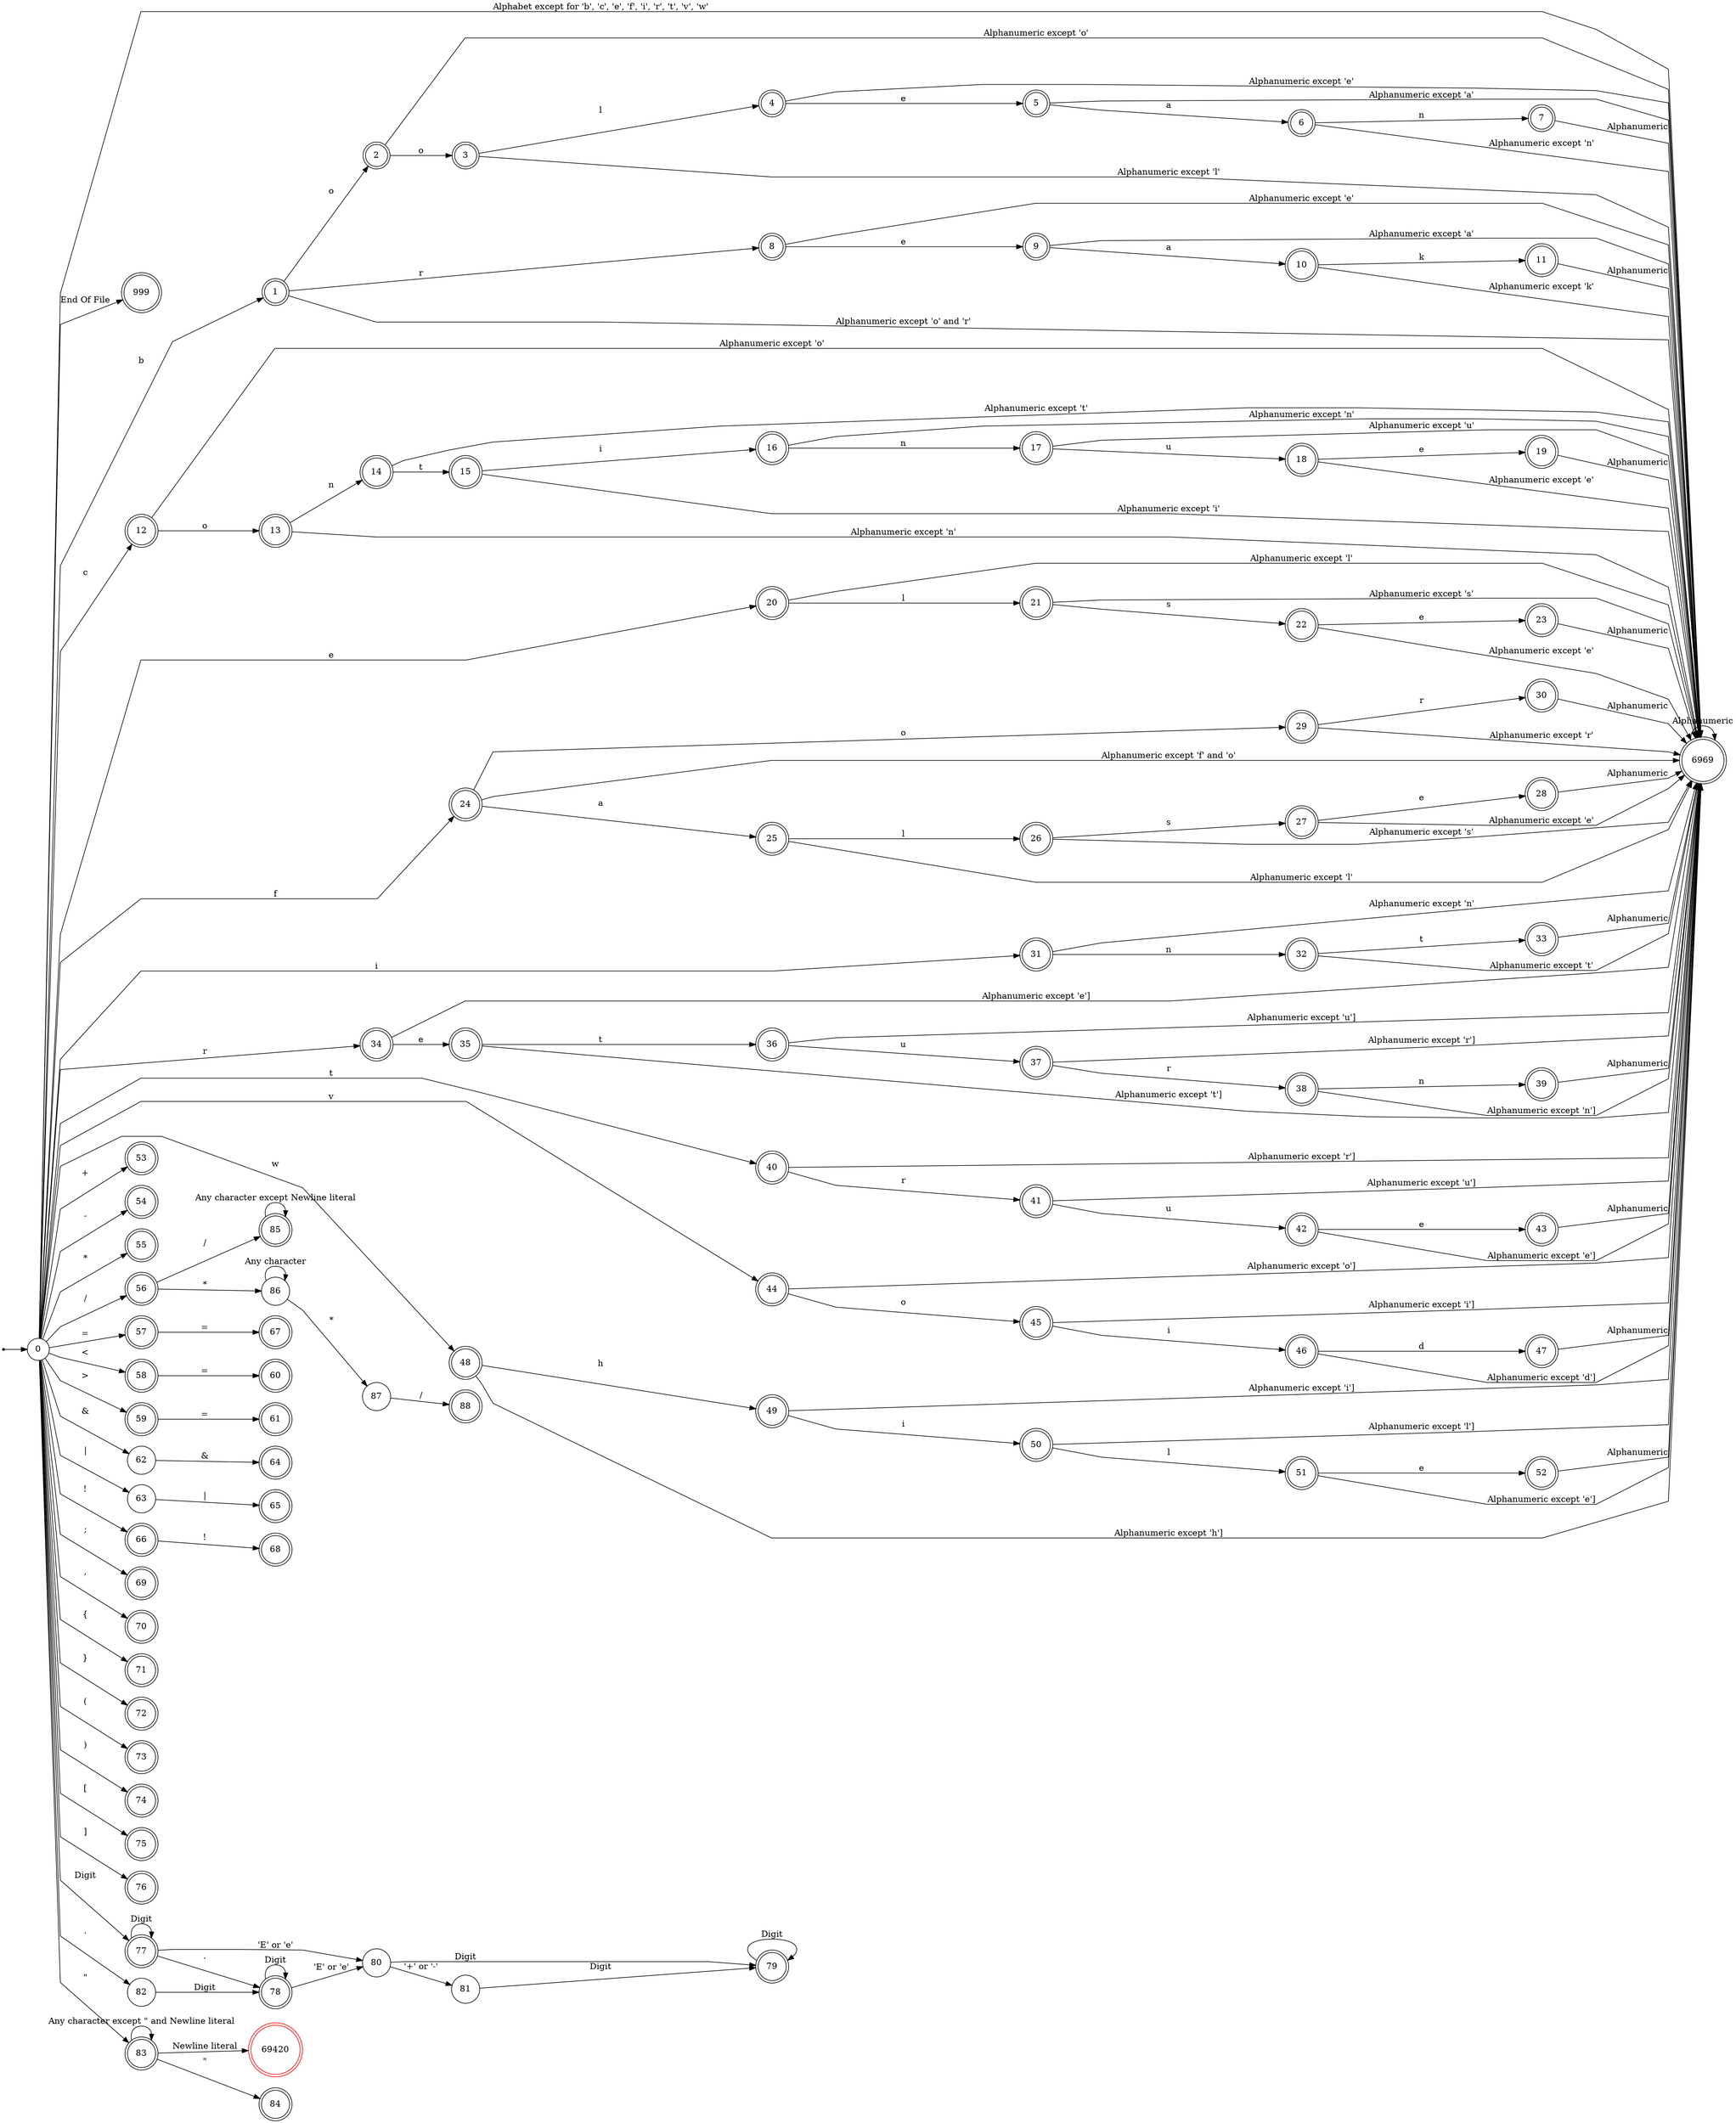 // A few notes:
// Alphabet: [A-Za-z_] = [A-Z] + [a-z] + [_]
// Alphanumeric: [A-Za-z0-9_] = Alphabet + Digit
// Digit: [0-9]
// Newline literal: Literally new line (not \n).
  
digraph vc_dfa {
// Start of Graph.

  /**
   * Graph layout: Left to right.
   * Line style: Straight lines.
   */
  rankdir = LR;
  splines = polyline;


  /**
   * States.
   */
  // Start state.
  node [shape = point];
  start;
  node [shape = circle];
  start_state [label = "0"];

  start -> start_state;
  node [shape = doublecircle; color = red];
  state_error [label = "69420"]; // Error.

  node [shape = doublecircle; color = black];
  state_identifier [label = "6969"]; // Identifier.
  state_eof [label = "999"]; // End of file.
  
  // Note: Stop states are either:
  // 1. A keyword.
  // 2. A valid identifier.
  // 3. A valid number (integer/float).
  // 4. A valid operator.
  // 5. A valid separator.
  // 6. A valid string.
  // 7. A valid comment.

  // Start-to-EOF.
  start_state -> state_eof [label = "End Of File"];

  // Start-to-identifier.
  start_state -> state_identifier [label = "Alphabet except for 'b', 'c', 'e', 'f', 'i', 'r', 't', 'v', 'w'"];
  state_identifier -> state_identifier [label = "Alphanumeric"];

  // Keywords/Identifiers.
{
  state_b [label = "1"];
  start_state -> state_b [label = "b"];
  state_bo [label = "2"];
  state_b -> state_bo [label = "o"];
  state_boo [label = "3"];
  state_bo -> state_boo [label = "o"];
  state_bool [label = "4"];
  state_boo -> state_bool [label = "l"];
  state_boole [label = "5"];
  state_bool -> state_boole [label = "e"];
  state_boolea [label = "6"];
  state_boole -> state_boolea [label = "a"];
  state_boolean [label = "7"]; // Keyword: boolean.
  state_boolea -> state_boolean [label = "n"];

  state_br [label = "8"];
  state_b -> state_br [label = "r"];
  state_bre [label = "9"];
  state_br -> state_bre [label = "e"];
  state_brea [label = "10"];
  state_bre -> state_brea [label = "a"];
  state_break [label = "11"]; // Keyword: break.
  state_brea -> state_break [label = "k"];

  state_c [label = "12"];
  start_state -> state_c [label = "c"];
  state_co [label = "13"];
  state_c -> state_co [label = "o"];
  state_con [label = "14"];
  state_co -> state_con [label = "n"];
  state_cont [label = "15"];
  state_con -> state_cont [label = "t"];
  state_conti [label = "16"];
  state_cont -> state_conti [label = "i"];
  state_contin [label = "17"];
  state_conti -> state_contin [label = "n"];
  state_continu [label = "18"];
  state_contin -> state_continu [label = "u"];
  state_continue [label = "19"]; // Keyword: continue.
  state_continu -> state_continue [label = "e"];

  state_e [label = "20"];
  start_state -> state_e [label = "e"];
  state_el [label = "21"];
  state_e -> state_el [label = "l"];
  state_els [label = "22"];
  state_el -> state_els [label = "s"];
  state_else [label = "23"]; // Keyword: else.
  state_els -> state_else [label = "e"];

  state_f [label = "24"];
  start_state -> state_f [label = "f"];
  state_fa [label = "25"];
  state_f -> state_fa [label = "a"];
  state_fal [label = "26"];
  state_fa -> state_fal [label = "l"];
  state_fals [label = "27"];
  state_fal -> state_fals [label = "s"];
  state_false [label = "28"]; // Keyword: false.
  state_fals -> state_false [label = "e"];

  state_fo [label = "29"];
  state_f -> state_fo [label = "o"];
  state_for [label = "30"]; // Keyword: for.
  state_fo -> state_for [label = "r"];

  state_i [label = "31"];
  start_state -> state_i [label = "i"];
  state_in [label = "32"];
  state_i -> state_in [label = "n"];
  state_int [label = "33"]; // Keyword: int.
  state_in -> state_int [label = "t"];

  state_r [label = "34"];
  start_state -> state_r [label = "r"];
  state_re [label = "35"];
  state_r -> state_re [label = "e"];
  state_ret [label = "36"];
  state_re -> state_ret [label = "t"];
  state_retu [label = "37"];
  state_ret -> state_retu [label = "u"];
  state_retur [label = "38"];
  state_retu -> state_retur [label = "r"];
  state_return [label = "39"]; // Keyword: return.
  state_retur -> state_return [label = "n"];

  state_t [label = "40"];
  start_state -> state_t [label = "t"];
  state_tr [label = "41"];
  state_t -> state_tr [label = "r"];
  state_tru [label = "42"];
  state_tr -> state_tru [label = "u"];
  state_true [label = "43"]; // Keyword: true.
  state_tru -> state_true [label = "e"];

  state_v [label = "44"];
  start_state -> state_v [label = "v"];
  state_vo [label = "45"];
  state_v -> state_vo [label = "o"];
  state_voi [label = "46"];
  state_vo -> state_voi [label = "i"];
  state_void [label = "47"]; // Keyword: void.
  state_voi -> state_void [label = "d"];

  state_w [label = "48"];
  start_state -> state_w [label = "w"];
  state_wh [label = "49"];
  state_w -> state_wh [label = "h"];
  state_whi [label = "50"];
  state_wh -> state_whi [label = "i"];
  state_whil [label = "51"];
  state_whi -> state_whil [label = "l"];
  state_while [label = "52"]; // Keyword: while.
  state_whil -> state_while [label = "e"];
}

  // Identifiers from invalid keywords.
{
  state_b -> state_identifier [label = "Alphanumeric except 'o' and 'r'"];
  state_bo -> state_identifier [label = "Alphanumeric except 'o'"];
  state_boo -> state_identifier [label = "Alphanumeric except 'l'"];
  state_bool -> state_identifier [label = "Alphanumeric except 'e'"];
  state_boole -> state_identifier [label = "Alphanumeric except 'a'"];
  state_boolea -> state_identifier [label = "Alphanumeric except 'n'"];
  state_boolean -> state_identifier [label = "Alphanumeric"];

  state_br -> state_identifier [label = "Alphanumeric except 'e'"];
  state_bre -> state_identifier [label = "Alphanumeric except 'a'"]; 
  state_brea -> state_identifier [label = "Alphanumeric except 'k'"];
  state_break -> state_identifier [label = "Alphanumeric"];

  state_c -> state_identifier [label = "Alphanumeric except 'o'"];
  state_co -> state_identifier [label = "Alphanumeric except 'n'"];
  state_con -> state_identifier [label = "Alphanumeric except 't'"];
  state_cont -> state_identifier [label = "Alphanumeric except 'i'"];
  state_conti -> state_identifier [label = "Alphanumeric except 'n'"];
  state_contin -> state_identifier [label = "Alphanumeric except 'u'"];
  state_continu -> state_identifier [label = "Alphanumeric except 'e'"];
  state_continue -> state_identifier [label = "Alphanumeric"];

  state_e -> state_identifier [label = "Alphanumeric except 'l'"];
  state_el -> state_identifier [label = "Alphanumeric except 's'"];
  state_els -> state_identifier [label = "Alphanumeric except 'e'"];
  state_else -> state_identifier [label = "Alphanumeric"];

  state_f -> state_identifier [label = "Alphanumeric except 'f' and 'o'"];
  state_fa -> state_identifier [label = "Alphanumeric except 'l'"];
  state_fal -> state_identifier [label = "Alphanumeric except 's'"];
  state_fals -> state_identifier [label = "Alphanumeric except 'e'"];
  state_false -> state_identifier [label = "Alphanumeric"];

  state_fo -> state_identifier [label = "Alphanumeric except 'r'"];
  state_for -> state_identifier [label = "Alphanumeric"];

  state_i -> state_identifier [label = "Alphanumeric except 'n'"];
  state_in -> state_identifier [label = "Alphanumeric except 't'"];
  state_int -> state_identifier [label = "Alphanumeric"];

  state_r -> state_identifier [label = "Alphanumeric except 'e']"];
  state_re -> state_identifier [label = "Alphanumeric except 't']"];
  state_ret -> state_identifier [label = "Alphanumeric except 'u']"];
  state_retu -> state_identifier [label = "Alphanumeric except 'r']"];
  state_retur -> state_identifier [label = "Alphanumeric except 'n']"];
  state_return -> state_identifier [label = "Alphanumeric"];

  state_t -> state_identifier [label = "Alphanumeric except 'r']"];
  state_tr -> state_identifier [label = "Alphanumeric except 'u']"];
  state_tru -> state_identifier [label = "Alphanumeric except 'e']"];
  state_true -> state_identifier [label = "Alphanumeric"];

  state_v -> state_identifier [label = "Alphanumeric except 'o']"];
  state_vo -> state_identifier [label = "Alphanumeric except 'i']"];
  state_voi -> state_identifier [label = "Alphanumeric except 'd']"];
  state_void -> state_identifier [label = "Alphanumeric"];

  state_w -> state_identifier [label = "Alphanumeric except 'h']"];
  state_wh -> state_identifier [label = "Alphanumeric except 'i']"];
  state_whi -> state_identifier [label = "Alphanumeric except 'l']"];
  state_whil -> state_identifier [label = "Alphanumeric except 'e']"];
  state_while -> state_identifier [label = "Alphanumeric"];
}

  // Operators.
{
  // Arithmetic operators.
  state_plus [label = "53"];
  start_state -> state_plus [label = "+"];
  state_minus [label = "54"];
  start_state -> state_minus [label = "-"];
  state_star [label = "55"];
  start_state -> state_star [label = "*"];
  state_slash [label = "56"];
  start_state -> state_slash [label = "/"];

  // Assignment operator.
  state_assignment [label = "57"];
  start_state -> state_assignment [label = "="];

  // Relational operators.
  state_lt [label = "58"];
  start_state -> state_lt [label = "<"];
  state_gt [label = "59"];
  start_state -> state_gt [label = ">"];
  state_lte [label = "60"];
  state_lt -> state_lte [label = "="];
  state_gte [label = "61"];
  state_gt -> state_gte [label = "="];

  // Logical operators.
  node [shape = "circle"];
  state_boolean_and [label = "62"];
  start_state -> state_boolean_and [label = "&"];
  state_boolean_or [label = "63"];
  start_state -> state_boolean_or [label = "|"];

  node [shape = "doublecircle"];
  state_logical_and [label = "64"];
  state_boolean_and -> state_logical_and [label = "&"];
  state_logical_or [label = "65"];
  state_boolean_or -> state_logical_or [label = "|"];
  state_logical_not [label = "66"];
  start_state -> state_logical_not [label = "!"];

  // Equality operators.
  state_eq [label = "67"];
  state_assignment -> state_eq [label = "="];
  state_neq [label = "68"];
  state_logical_not -> state_neq [label = "!"];
}

  // Separators.
{
  state_semicolon [label = "69"];
  start_state -> state_semicolon [label = ";"];
  state_comma [label = "70"];
  start_state -> state_comma [label = ","];
  state_lbrace [label = "71"];
  start_state -> state_lbrace [label = "{"];
  state_rbrace [label = "72"];
  start_state -> state_rbrace [label = "}"];
  state_lparen [label = "73"];
  start_state -> state_lparen [label = "("];
  state_rparen [label = "74"];
  start_state -> state_rparen [label = ")"];
  state_lbracket [label = "75"];
  start_state -> state_lbracket [label = "["];
  state_rbracket [label = "76"];
  start_state -> state_rbracket [label = "]"];
}

  // Numeric literals.
{
  // Integer literals.
  state_int_literal [label = "77"];
  start_state -> state_int_literal [label = "Digit"];
  state_int_literal -> state_int_literal [label = "Digit"];

  // Floating point literals.
  // Type 1: int+ .
  // Type 2: int+ .? (E|e) (+|-)? int+
  // Type 3: int* (. int+)? ((E|e) (+|-)? int+)?
  // Inconsistency between the grammar and the examples.
  state_float_literal_1 [label = "78"]; 
  state_int_literal -> state_float_literal_1 [label = "."];
  state_float_literal_2 [label = "79"]; 
  node [shape = "circle"];
  state_float_literal_2a1 [label = "80"];
  state_float_literal_1 -> state_float_literal_1 [label = "Digit"];
  state_int_literal -> state_float_literal_2a1 [label = "'E' or 'e'"];
  state_float_literal_1 -> state_float_literal_2a1 [label = "'E' or 'e'"];
  state_float_literal_2a2 [label = "81"];
  state_float_literal_2a1 -> state_float_literal_2a2 [label = "'+' or '-'"];
  state_float_literal_2a2 -> state_float_literal_2 [label = "Digit"];
  state_float_literal_2a1 -> state_float_literal_2 [label = "Digit"];
  state_float_literal_2 -> state_float_literal_2 [label = "Digit"];
  state_float_literal_3a1 [label = "82"];
  start_state -> state_float_literal_3a1 [label = "."];
  state_float_literal_3a1 -> state_float_literal_1 [label = "Digit"];
}

  // String literals.
{
  state_first_double_quote [label = "83"];
  start_state -> state_first_double_quote [label = "\""];
  state_first_double_quote -> state_first_double_quote [label = "Any character except \" and Newline literal"];
  state_first_double_quote -> state_error [label = "Newline literal"];
  node [shape = "doublecircle"];
  state_second_double_quote [label = "84"];
  state_first_double_quote -> state_second_double_quote [label = "\""];
}

  // Comments.
{
  // Oneline comment.
  state_second_slash [label = "85"]; 
  state_slash -> state_second_slash [label = "/"];
  state_second_slash -> state_second_slash [label = "Any character except Newline literal"];

  // Multiline comment.
  node [shape = "circle"]
  state_multiline_comment_star_open [label = "86"];
  state_slash -> state_multiline_comment_star_open [label = "*"];
  state_multiline_comment_star_open -> state_multiline_comment_star_open [label = "Any character"];
  state_multiline_comment_star_close [label = "87"];
  state_multiline_comment_star_open -> state_multiline_comment_star_close [label = "*"];

  node [shape = "doublecircle"]
  state_multiline_comment_slash_close [label = "88"];
  state_multiline_comment_star_close -> state_multiline_comment_slash_close [label = "/"]; 
}

// End of Graph.
}
